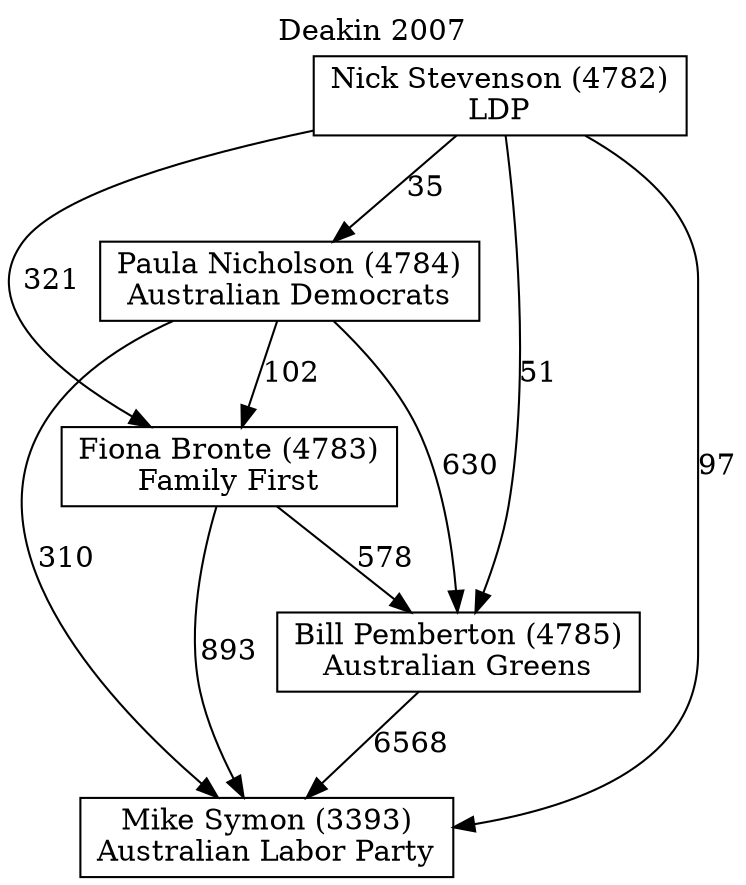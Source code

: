 // House preference flow
digraph "Mike Symon (3393)_Deakin_2007" {
	graph [label="Deakin 2007" labelloc=t mclimit=10]
	node [shape=box]
	"Bill Pemberton (4785)" [label="Bill Pemberton (4785)
Australian Greens"]
	"Fiona Bronte (4783)" [label="Fiona Bronte (4783)
Family First"]
	"Mike Symon (3393)" [label="Mike Symon (3393)
Australian Labor Party"]
	"Nick Stevenson (4782)" [label="Nick Stevenson (4782)
LDP"]
	"Paula Nicholson (4784)" [label="Paula Nicholson (4784)
Australian Democrats"]
	"Bill Pemberton (4785)" -> "Mike Symon (3393)" [label=6568]
	"Fiona Bronte (4783)" -> "Bill Pemberton (4785)" [label=578]
	"Fiona Bronte (4783)" -> "Mike Symon (3393)" [label=893]
	"Nick Stevenson (4782)" -> "Bill Pemberton (4785)" [label=51]
	"Nick Stevenson (4782)" -> "Fiona Bronte (4783)" [label=321]
	"Nick Stevenson (4782)" -> "Mike Symon (3393)" [label=97]
	"Nick Stevenson (4782)" -> "Paula Nicholson (4784)" [label=35]
	"Paula Nicholson (4784)" -> "Bill Pemberton (4785)" [label=630]
	"Paula Nicholson (4784)" -> "Fiona Bronte (4783)" [label=102]
	"Paula Nicholson (4784)" -> "Mike Symon (3393)" [label=310]
}

